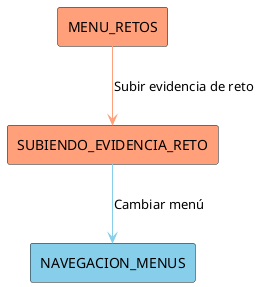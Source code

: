 @startuml DiagramaDeContextoMenuRetosAlumno
!define RECTANGLE(x, color) rectangle x #color

RECTANGLE(NAVEGACION_MENUS, SkyBlue)
RECTANGLE(MENU_RETOS, LightSalmon)

RECTANGLE(SUBIENDO_EVIDENCIA_RETO, LightSalmon)

' === MENÚ RETOS ===
MENU_RETOS -[#LightSalmon]-> SUBIENDO_EVIDENCIA_RETO : Subir evidencia de reto
SUBIENDO_EVIDENCIA_RETO -[#SkyBlue]-> NAVEGACION_MENUS : Cambiar menú

@enduml